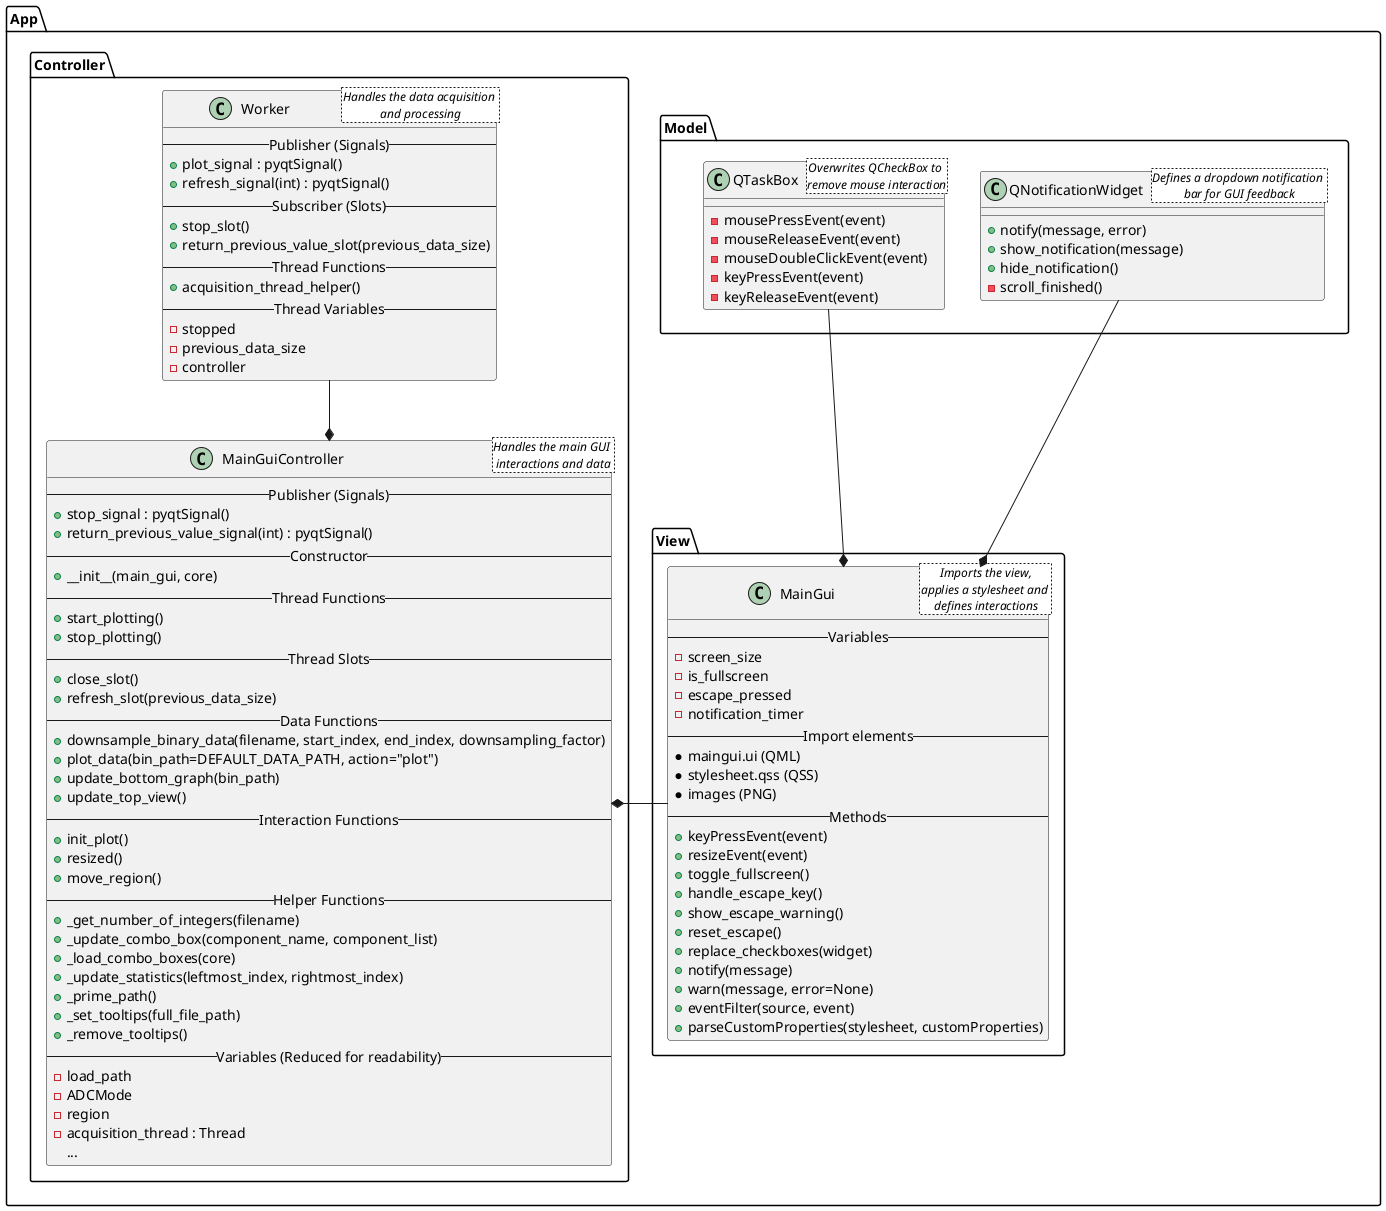 @startuml

package "App" {

    package "View" as View {
        class MainGui<Imports the view,\napplies a stylesheet and \ndefines interactions> {
           -- Variables --
            - screen_size
            - is_fullscreen
            - escape_pressed
            - notification_timer
           -- Import elements --
            * maingui.ui (QML)
            * stylesheet.qss (QSS)
            * images (PNG)
           -- Methods --
            + keyPressEvent(event)
            + resizeEvent(event)
            + toggle_fullscreen()
            + handle_escape_key()
            + show_escape_warning()
            + reset_escape()
            + replace_checkboxes(widget)
            + notify(message)
            + warn(message, error=None)
            + eventFilter(source, event)
            + parseCustomProperties(stylesheet, customProperties)
        }
    }

    package "Model" as Model {

        class QNotificationWidget<Defines a dropdown notification \nbar for GUI feedback> {
            + notify(message, error)
            + show_notification(message)
            + hide_notification()
            - scroll_finished()
        }

        class QTaskBox<Overwrites QCheckBox to \nremove mouse interaction> {
            - mousePressEvent(event)
            - mouseReleaseEvent(event)
            - mouseDoubleClickEvent(event)
            - keyPressEvent(event)
            - keyReleaseEvent(event)
        }
    }

    package "Controller" as Controller {

        class Worker <Handles the data acquisition \nand processing> {
            -- Publisher (Signals) --
            + plot_signal : pyqtSignal()
            + refresh_signal(int) : pyqtSignal()
            -- Subscriber (Slots) --
            + stop_slot()
            + return_previous_value_slot(previous_data_size)
            -- Thread Functions --
            + acquisition_thread_helper()
            -- Thread Variables --
            - stopped
            - previous_data_size
            - controller
        }

        class MainGuiController <Handles the main GUI \ninteractions and data> {
            -- Publisher (Signals) --
            + stop_signal : pyqtSignal()
            + return_previous_value_signal(int) : pyqtSignal()
            -- Constructor --
            + __init__(main_gui, core)
            -- Thread Functions --
            + start_plotting()
            + stop_plotting()
            -- Thread Slots --
            + close_slot()
            + refresh_slot(previous_data_size)
            -- Data Functions --
            + downsample_binary_data(filename, start_index, end_index, downsampling_factor)
            + plot_data(bin_path=DEFAULT_DATA_PATH, action="plot")
            + update_bottom_graph(bin_path)
            + update_top_view()
            -- Interaction Functions --
            + init_plot()
            + resized()
            + move_region()
            -- Helper Functions --
            + _get_number_of_integers(filename)
            + _update_combo_box(component_name, component_list)
            + _load_combo_boxes(core)
            + _update_statistics(leftmost_index, rightmost_index)
            + _prime_path()
            + _set_tooltips(full_file_path)
            + _remove_tooltips()
            -- Variables (Reduced for readability) --
            ' - zoom_factor
            ' - hasRangeChanged
            ' - max_scroll
            ' - data
            ' - num_points_to_display
            ' - downsampling_factor
            ' - downsampled_list
            ' - previous_range
            ' - auto_refresh
            ' - left_visible
            ' - right_visible
            ' - visible_range
            ' - leftmost_index
            ' - rightmost_index
            ' - acquisition_path
            - load_path
            - ADCMode
            - region
            - acquisition_thread : Thread
            ...
        }

    }
}


Worker --* MainGuiController 

QNotificationWidget -d-* MainGui
QTaskBox -d-* MainGui

MainGui -l-* MainGuiController

Model -d[hidden]- MainGuiController


@enduml